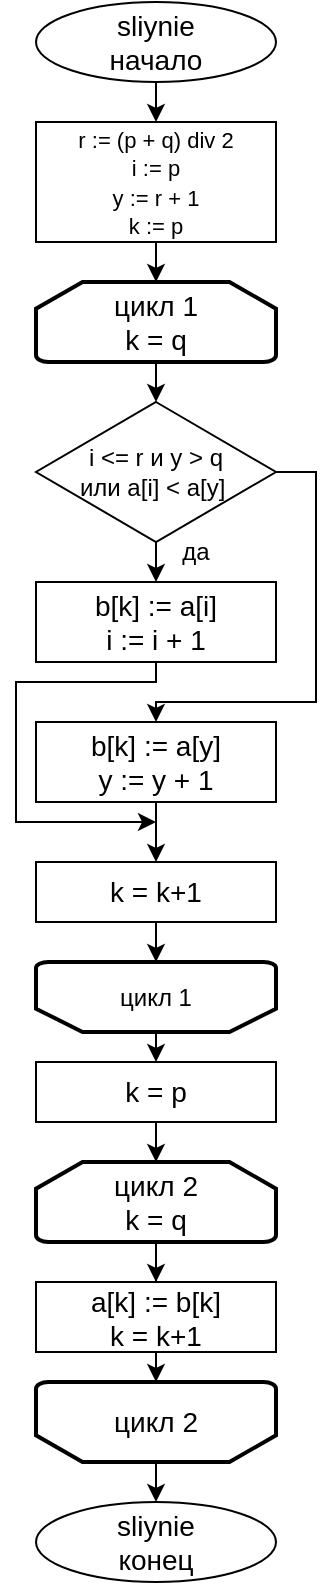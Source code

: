 <mxfile version="22.1.11" type="device">
  <diagram name="Страница — 1" id="W_3PTRnj2WENaTMhvB09">
    <mxGraphModel dx="1641" dy="771" grid="1" gridSize="10" guides="1" tooltips="1" connect="1" arrows="1" fold="1" page="1" pageScale="1" pageWidth="827" pageHeight="1169" math="0" shadow="0">
      <root>
        <mxCell id="0" />
        <mxCell id="1" parent="0" />
        <mxCell id="Pot6HcV86-To3-xKPh4n-5" style="edgeStyle=orthogonalEdgeStyle;rounded=0;orthogonalLoop=1;jettySize=auto;html=1;exitX=0.5;exitY=1;exitDx=0;exitDy=0;entryX=0.5;entryY=0;entryDx=0;entryDy=0;" edge="1" parent="1" source="Pot6HcV86-To3-xKPh4n-1" target="Pot6HcV86-To3-xKPh4n-2">
          <mxGeometry relative="1" as="geometry" />
        </mxCell>
        <mxCell id="Pot6HcV86-To3-xKPh4n-1" value="&lt;font style=&quot;font-size: 14px;&quot;&gt;sliynie&lt;br&gt;начало&lt;/font&gt;" style="ellipse;whiteSpace=wrap;html=1;" vertex="1" parent="1">
          <mxGeometry x="80" y="40" width="120" height="40" as="geometry" />
        </mxCell>
        <mxCell id="Pot6HcV86-To3-xKPh4n-2" value="&lt;font style=&quot;font-size: 11px;&quot;&gt;r := (p + q) div 2&lt;br&gt;i := p&lt;br&gt;y := r + 1&lt;br&gt;k := p&lt;/font&gt;" style="rounded=0;whiteSpace=wrap;html=1;" vertex="1" parent="1">
          <mxGeometry x="80" y="100" width="120" height="60" as="geometry" />
        </mxCell>
        <mxCell id="Pot6HcV86-To3-xKPh4n-7" style="edgeStyle=orthogonalEdgeStyle;rounded=0;orthogonalLoop=1;jettySize=auto;html=1;exitX=0.5;exitY=1;exitDx=0;exitDy=0;exitPerimeter=0;entryX=0.5;entryY=0;entryDx=0;entryDy=0;" edge="1" parent="1" source="Pot6HcV86-To3-xKPh4n-3" target="Pot6HcV86-To3-xKPh4n-4">
          <mxGeometry relative="1" as="geometry" />
        </mxCell>
        <mxCell id="Pot6HcV86-To3-xKPh4n-3" value="&lt;font style=&quot;font-size: 14px;&quot;&gt;цикл 1&lt;br&gt;k = q&lt;/font&gt;" style="strokeWidth=2;html=1;shape=mxgraph.flowchart.loop_limit;whiteSpace=wrap;" vertex="1" parent="1">
          <mxGeometry x="80" y="180" width="120" height="40" as="geometry" />
        </mxCell>
        <mxCell id="Pot6HcV86-To3-xKPh4n-9" style="edgeStyle=orthogonalEdgeStyle;rounded=0;orthogonalLoop=1;jettySize=auto;html=1;exitX=0.5;exitY=1;exitDx=0;exitDy=0;entryX=0.5;entryY=0;entryDx=0;entryDy=0;" edge="1" parent="1" source="Pot6HcV86-To3-xKPh4n-4" target="Pot6HcV86-To3-xKPh4n-8">
          <mxGeometry relative="1" as="geometry" />
        </mxCell>
        <mxCell id="Pot6HcV86-To3-xKPh4n-12" style="edgeStyle=orthogonalEdgeStyle;rounded=0;orthogonalLoop=1;jettySize=auto;html=1;exitX=1;exitY=0.5;exitDx=0;exitDy=0;entryX=0.5;entryY=0;entryDx=0;entryDy=0;" edge="1" parent="1" source="Pot6HcV86-To3-xKPh4n-4" target="Pot6HcV86-To3-xKPh4n-11">
          <mxGeometry relative="1" as="geometry">
            <Array as="points">
              <mxPoint x="220" y="275" />
              <mxPoint x="220" y="390" />
              <mxPoint x="140" y="390" />
            </Array>
          </mxGeometry>
        </mxCell>
        <mxCell id="Pot6HcV86-To3-xKPh4n-4" value="i &amp;lt;= r и&amp;nbsp;y &amp;gt; q&lt;br&gt;или&amp;nbsp;a[i] &amp;lt; a[y]&amp;nbsp;" style="rhombus;whiteSpace=wrap;html=1;" vertex="1" parent="1">
          <mxGeometry x="80" y="240" width="120" height="70" as="geometry" />
        </mxCell>
        <mxCell id="Pot6HcV86-To3-xKPh4n-6" style="edgeStyle=orthogonalEdgeStyle;rounded=0;orthogonalLoop=1;jettySize=auto;html=1;exitX=0.5;exitY=1;exitDx=0;exitDy=0;entryX=0.5;entryY=0;entryDx=0;entryDy=0;entryPerimeter=0;" edge="1" parent="1" source="Pot6HcV86-To3-xKPh4n-2" target="Pot6HcV86-To3-xKPh4n-3">
          <mxGeometry relative="1" as="geometry" />
        </mxCell>
        <mxCell id="Pot6HcV86-To3-xKPh4n-16" style="edgeStyle=orthogonalEdgeStyle;rounded=0;orthogonalLoop=1;jettySize=auto;html=1;exitX=0.5;exitY=1;exitDx=0;exitDy=0;" edge="1" parent="1" source="Pot6HcV86-To3-xKPh4n-8">
          <mxGeometry relative="1" as="geometry">
            <mxPoint x="140" y="450" as="targetPoint" />
            <Array as="points">
              <mxPoint x="140" y="380" />
              <mxPoint x="70" y="380" />
              <mxPoint x="70" y="450" />
            </Array>
          </mxGeometry>
        </mxCell>
        <mxCell id="Pot6HcV86-To3-xKPh4n-8" value="&lt;font style=&quot;font-size: 14px;&quot;&gt;b[k] := a[i]&lt;br&gt;i := i + 1&lt;/font&gt;" style="rounded=0;whiteSpace=wrap;html=1;" vertex="1" parent="1">
          <mxGeometry x="80" y="330" width="120" height="40" as="geometry" />
        </mxCell>
        <mxCell id="Pot6HcV86-To3-xKPh4n-10" value="да" style="text;html=1;strokeColor=none;fillColor=none;align=center;verticalAlign=middle;whiteSpace=wrap;rounded=0;" vertex="1" parent="1">
          <mxGeometry x="130" y="300" width="60" height="30" as="geometry" />
        </mxCell>
        <mxCell id="Pot6HcV86-To3-xKPh4n-15" style="edgeStyle=orthogonalEdgeStyle;rounded=0;orthogonalLoop=1;jettySize=auto;html=1;exitX=0.5;exitY=1;exitDx=0;exitDy=0;entryX=0.5;entryY=0;entryDx=0;entryDy=0;" edge="1" parent="1" source="Pot6HcV86-To3-xKPh4n-11" target="Pot6HcV86-To3-xKPh4n-14">
          <mxGeometry relative="1" as="geometry" />
        </mxCell>
        <mxCell id="Pot6HcV86-To3-xKPh4n-11" value="&lt;font style=&quot;font-size: 14px;&quot;&gt;b[k] := a[y]&lt;br&gt;y := y + 1&lt;/font&gt;" style="rounded=0;whiteSpace=wrap;html=1;" vertex="1" parent="1">
          <mxGeometry x="80" y="400" width="120" height="40" as="geometry" />
        </mxCell>
        <mxCell id="Pot6HcV86-To3-xKPh4n-13" value="&lt;font style=&quot;font-size: 14px;&quot;&gt;k = p&lt;/font&gt;" style="rounded=0;whiteSpace=wrap;html=1;" vertex="1" parent="1">
          <mxGeometry x="80" y="570" width="120" height="30" as="geometry" />
        </mxCell>
        <mxCell id="Pot6HcV86-To3-xKPh4n-14" value="&lt;font style=&quot;font-size: 14px;&quot;&gt;k = k+1&lt;/font&gt;" style="rounded=0;whiteSpace=wrap;html=1;" vertex="1" parent="1">
          <mxGeometry x="80" y="470" width="120" height="30" as="geometry" />
        </mxCell>
        <mxCell id="Pot6HcV86-To3-xKPh4n-20" style="edgeStyle=orthogonalEdgeStyle;rounded=0;orthogonalLoop=1;jettySize=auto;html=1;exitX=0.5;exitY=0;exitDx=0;exitDy=0;exitPerimeter=0;entryX=0.5;entryY=0;entryDx=0;entryDy=0;" edge="1" parent="1" source="Pot6HcV86-To3-xKPh4n-17" target="Pot6HcV86-To3-xKPh4n-13">
          <mxGeometry relative="1" as="geometry" />
        </mxCell>
        <mxCell id="Pot6HcV86-To3-xKPh4n-17" value="" style="strokeWidth=2;html=1;shape=mxgraph.flowchart.loop_limit;whiteSpace=wrap;rotation=-180;" vertex="1" parent="1">
          <mxGeometry x="80" y="520" width="120" height="35" as="geometry" />
        </mxCell>
        <mxCell id="Pot6HcV86-To3-xKPh4n-18" value="цикл 1" style="text;html=1;strokeColor=none;fillColor=none;align=center;verticalAlign=middle;whiteSpace=wrap;rounded=0;" vertex="1" parent="1">
          <mxGeometry x="110" y="522.5" width="60" height="30" as="geometry" />
        </mxCell>
        <mxCell id="Pot6HcV86-To3-xKPh4n-19" style="edgeStyle=orthogonalEdgeStyle;rounded=0;orthogonalLoop=1;jettySize=auto;html=1;exitX=0.5;exitY=1;exitDx=0;exitDy=0;entryX=0.5;entryY=1;entryDx=0;entryDy=0;entryPerimeter=0;" edge="1" parent="1" source="Pot6HcV86-To3-xKPh4n-14" target="Pot6HcV86-To3-xKPh4n-17">
          <mxGeometry relative="1" as="geometry" />
        </mxCell>
        <mxCell id="Pot6HcV86-To3-xKPh4n-21" value="&lt;font style=&quot;font-size: 14px;&quot;&gt;a[k] := b[k]&lt;br&gt;k = k+1&lt;/font&gt;" style="rounded=0;whiteSpace=wrap;html=1;" vertex="1" parent="1">
          <mxGeometry x="80" y="680" width="120" height="35" as="geometry" />
        </mxCell>
        <mxCell id="Pot6HcV86-To3-xKPh4n-25" style="edgeStyle=orthogonalEdgeStyle;rounded=0;orthogonalLoop=1;jettySize=auto;html=1;exitX=0.5;exitY=1;exitDx=0;exitDy=0;exitPerimeter=0;" edge="1" parent="1" source="Pot6HcV86-To3-xKPh4n-23" target="Pot6HcV86-To3-xKPh4n-21">
          <mxGeometry relative="1" as="geometry" />
        </mxCell>
        <mxCell id="Pot6HcV86-To3-xKPh4n-23" value="&lt;font style=&quot;font-size: 14px;&quot;&gt;цикл 2&lt;br&gt;k = q&lt;/font&gt;" style="strokeWidth=2;html=1;shape=mxgraph.flowchart.loop_limit;whiteSpace=wrap;" vertex="1" parent="1">
          <mxGeometry x="80" y="620" width="120" height="40" as="geometry" />
        </mxCell>
        <mxCell id="Pot6HcV86-To3-xKPh4n-24" style="edgeStyle=orthogonalEdgeStyle;rounded=0;orthogonalLoop=1;jettySize=auto;html=1;exitX=0.5;exitY=1;exitDx=0;exitDy=0;entryX=0.5;entryY=0;entryDx=0;entryDy=0;entryPerimeter=0;" edge="1" parent="1" source="Pot6HcV86-To3-xKPh4n-13" target="Pot6HcV86-To3-xKPh4n-23">
          <mxGeometry relative="1" as="geometry" />
        </mxCell>
        <mxCell id="Pot6HcV86-To3-xKPh4n-31" style="edgeStyle=orthogonalEdgeStyle;rounded=0;orthogonalLoop=1;jettySize=auto;html=1;exitX=0.5;exitY=0;exitDx=0;exitDy=0;exitPerimeter=0;entryX=0.5;entryY=0;entryDx=0;entryDy=0;" edge="1" parent="1" source="Pot6HcV86-To3-xKPh4n-26" target="Pot6HcV86-To3-xKPh4n-27">
          <mxGeometry relative="1" as="geometry" />
        </mxCell>
        <mxCell id="Pot6HcV86-To3-xKPh4n-26" value="" style="strokeWidth=2;html=1;shape=mxgraph.flowchart.loop_limit;whiteSpace=wrap;rotation=-180;" vertex="1" parent="1">
          <mxGeometry x="80" y="730" width="120" height="40" as="geometry" />
        </mxCell>
        <mxCell id="Pot6HcV86-To3-xKPh4n-27" value="&lt;font style=&quot;font-size: 14px;&quot;&gt;sliynie&lt;br&gt;конец&lt;/font&gt;" style="ellipse;whiteSpace=wrap;html=1;" vertex="1" parent="1">
          <mxGeometry x="80" y="790" width="120" height="40" as="geometry" />
        </mxCell>
        <mxCell id="Pot6HcV86-To3-xKPh4n-28" value="&lt;font style=&quot;font-size: 14px;&quot;&gt;цикл 2&lt;/font&gt;" style="text;html=1;strokeColor=none;fillColor=none;align=center;verticalAlign=middle;whiteSpace=wrap;rounded=0;" vertex="1" parent="1">
          <mxGeometry x="110" y="735" width="60" height="30" as="geometry" />
        </mxCell>
        <mxCell id="Pot6HcV86-To3-xKPh4n-29" style="edgeStyle=orthogonalEdgeStyle;rounded=0;orthogonalLoop=1;jettySize=auto;html=1;exitX=0.5;exitY=1;exitDx=0;exitDy=0;entryX=0.5;entryY=1;entryDx=0;entryDy=0;entryPerimeter=0;" edge="1" parent="1" source="Pot6HcV86-To3-xKPh4n-21" target="Pot6HcV86-To3-xKPh4n-26">
          <mxGeometry relative="1" as="geometry" />
        </mxCell>
      </root>
    </mxGraphModel>
  </diagram>
</mxfile>

